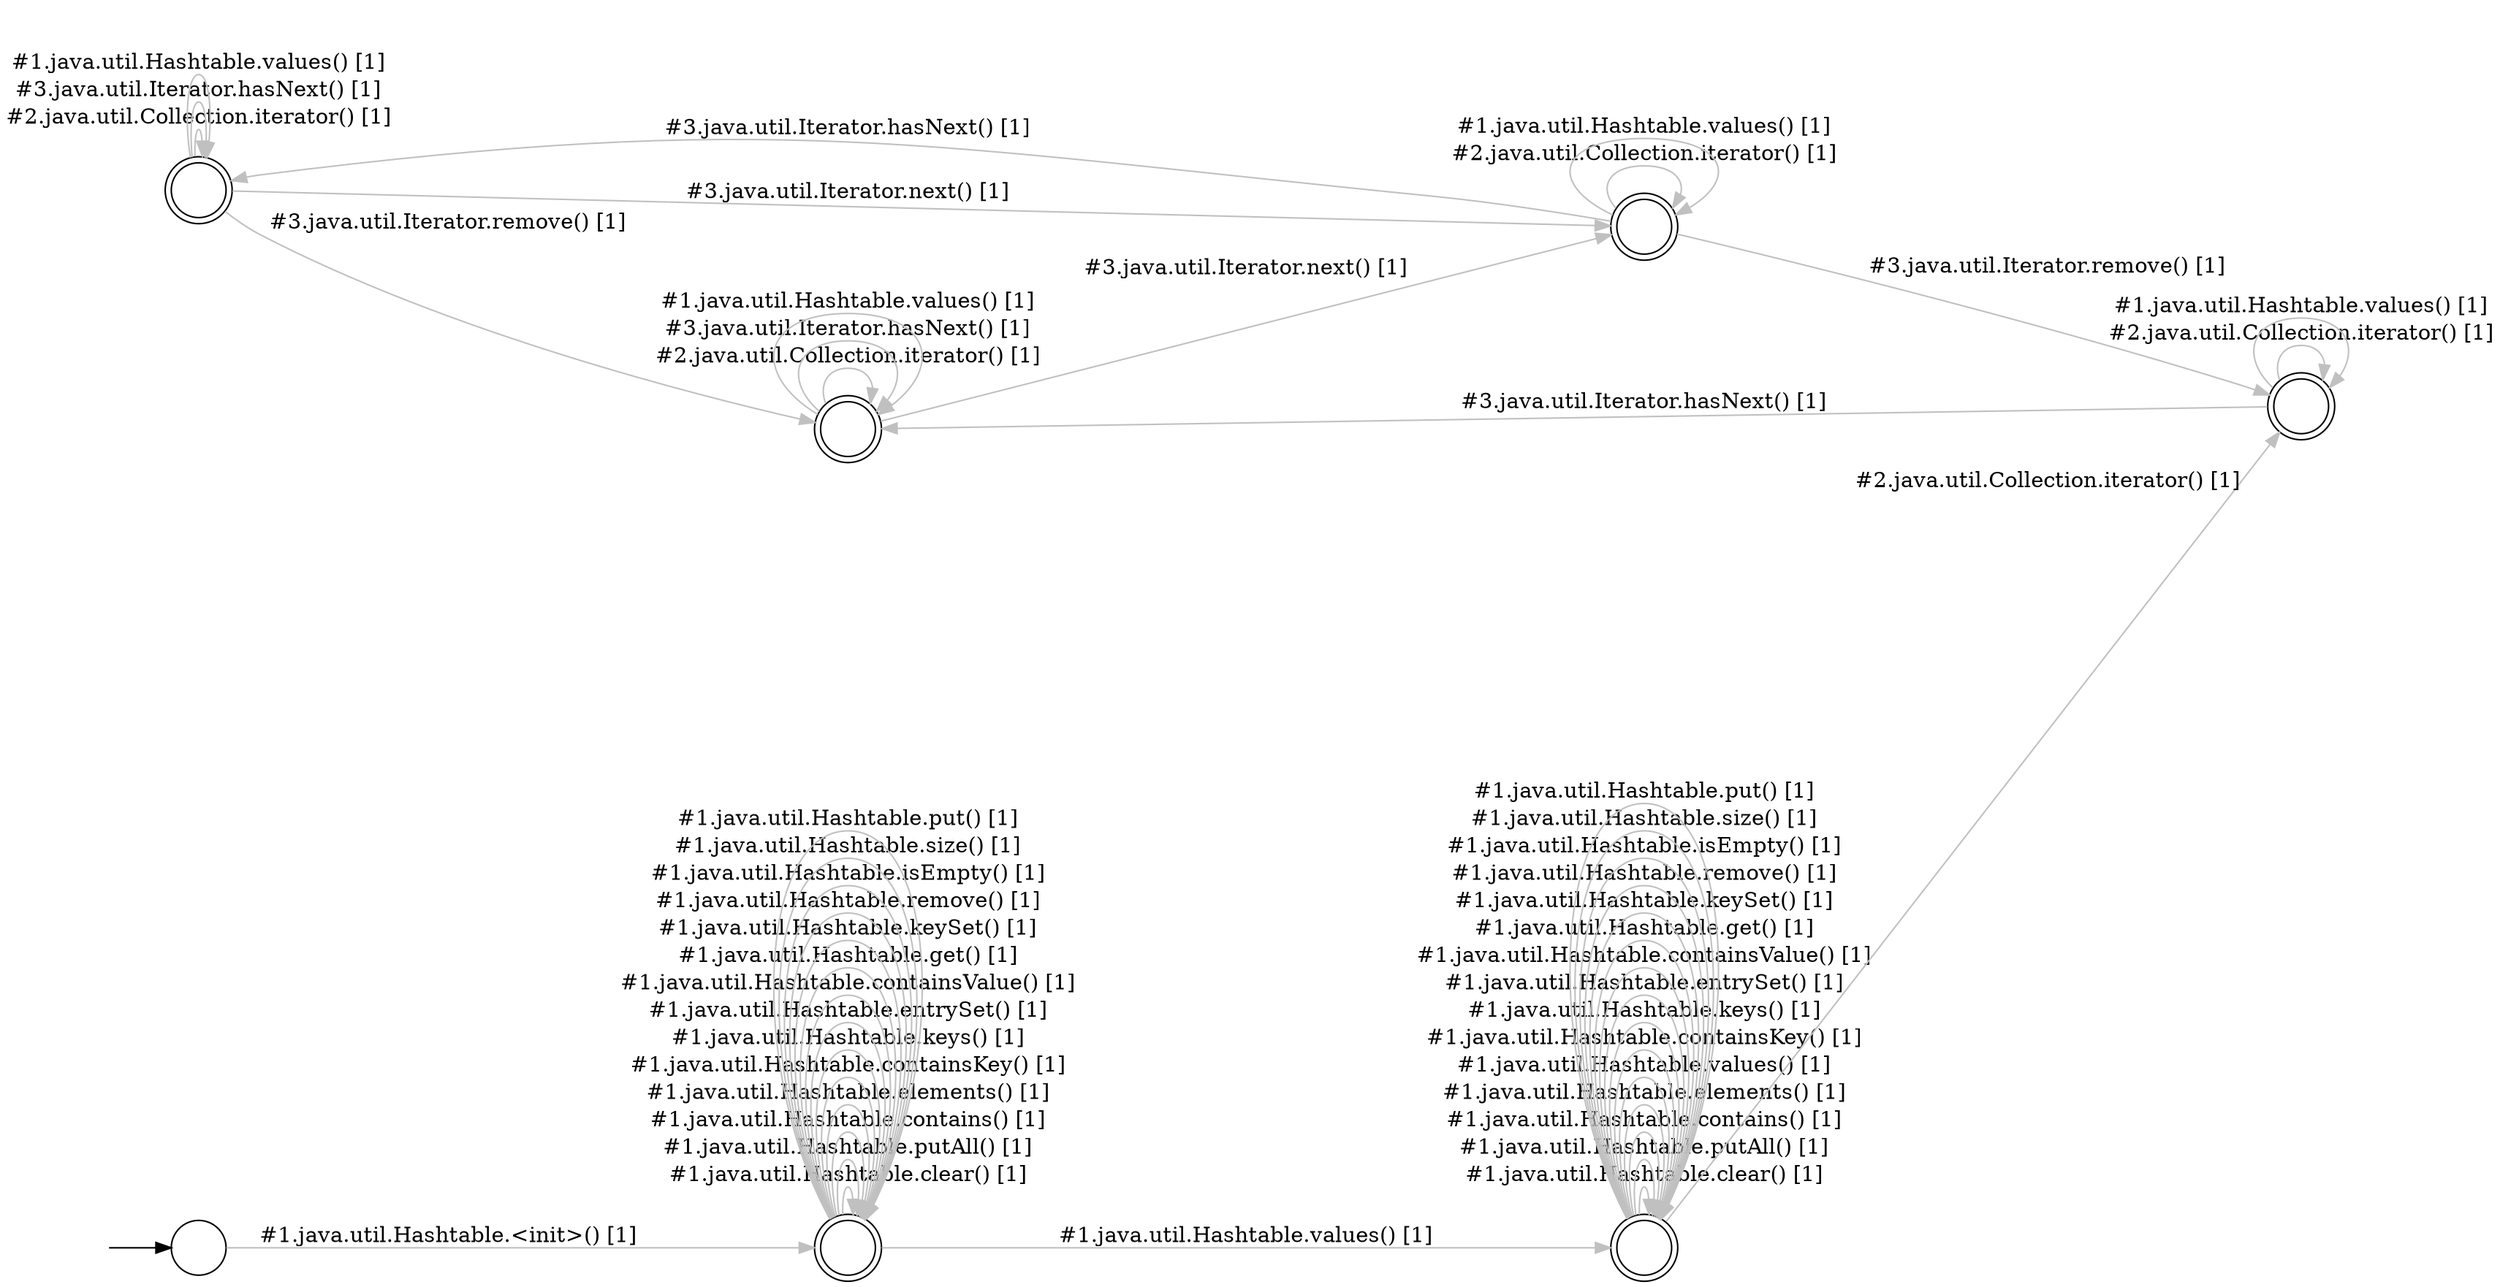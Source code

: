 digraph Automaton {
  rankdir = LR;
  0 [shape=doublecircle,label=""];
  0 -> 0 [label="#2.java.util.Collection.iterator() [1]",style="setlinewidth(1)",color=gray]
  0 -> 1 [label="#3.java.util.Iterator.remove() [1]",style="setlinewidth(1)",color=gray]
  0 -> 0 [label="#3.java.util.Iterator.hasNext() [1]",style="setlinewidth(1)",color=gray]
  0 -> 0 [label="#1.java.util.Hashtable.values() [1]",style="setlinewidth(1)",color=gray]
  0 -> 6 [label="#3.java.util.Iterator.next() [1]",style="setlinewidth(1)",color=gray]
  1 [shape=doublecircle,label=""];
  1 -> 1 [label="#2.java.util.Collection.iterator() [1]",style="setlinewidth(1)",color=gray]
  1 -> 1 [label="#3.java.util.Iterator.hasNext() [1]",style="setlinewidth(1)",color=gray]
  1 -> 1 [label="#1.java.util.Hashtable.values() [1]",style="setlinewidth(1)",color=gray]
  1 -> 6 [label="#3.java.util.Iterator.next() [1]",style="setlinewidth(1)",color=gray]
  2 [shape=doublecircle,label=""];
  2 -> 3 [label="#2.java.util.Collection.iterator() [1]",style="setlinewidth(1)",color=gray]
  2 -> 2 [label="#1.java.util.Hashtable.clear() [1]",style="setlinewidth(1)",color=gray]
  2 -> 2 [label="#1.java.util.Hashtable.putAll() [1]",style="setlinewidth(1)",color=gray]
  2 -> 2 [label="#1.java.util.Hashtable.contains() [1]",style="setlinewidth(1)",color=gray]
  2 -> 2 [label="#1.java.util.Hashtable.elements() [1]",style="setlinewidth(1)",color=gray]
  2 -> 2 [label="#1.java.util.Hashtable.values() [1]",style="setlinewidth(1)",color=gray]
  2 -> 2 [label="#1.java.util.Hashtable.containsKey() [1]",style="setlinewidth(1)",color=gray]
  2 -> 2 [label="#1.java.util.Hashtable.keys() [1]",style="setlinewidth(1)",color=gray]
  2 -> 2 [label="#1.java.util.Hashtable.entrySet() [1]",style="setlinewidth(1)",color=gray]
  2 -> 2 [label="#1.java.util.Hashtable.containsValue() [1]",style="setlinewidth(1)",color=gray]
  2 -> 2 [label="#1.java.util.Hashtable.get() [1]",style="setlinewidth(1)",color=gray]
  2 -> 2 [label="#1.java.util.Hashtable.keySet() [1]",style="setlinewidth(1)",color=gray]
  2 -> 2 [label="#1.java.util.Hashtable.remove() [1]",style="setlinewidth(1)",color=gray]
  2 -> 2 [label="#1.java.util.Hashtable.isEmpty() [1]",style="setlinewidth(1)",color=gray]
  2 -> 2 [label="#1.java.util.Hashtable.size() [1]",style="setlinewidth(1)",color=gray]
  2 -> 2 [label="#1.java.util.Hashtable.put() [1]",style="setlinewidth(1)",color=gray]
  3 [shape=doublecircle,label=""];
  3 -> 3 [label="#2.java.util.Collection.iterator() [1]",style="setlinewidth(1)",color=gray]
  3 -> 1 [label="#3.java.util.Iterator.hasNext() [1]",style="setlinewidth(1)",color=gray]
  3 -> 3 [label="#1.java.util.Hashtable.values() [1]",style="setlinewidth(1)",color=gray]
  4 [shape=circle,label=""];
  initial [shape=plaintext,label=""];
  initial -> 4
  4 -> 5 [label="#1.java.util.Hashtable.<init>() [1]",style="setlinewidth(1)",color=gray]
  5 [shape=doublecircle,label=""];
  5 -> 5 [label="#1.java.util.Hashtable.clear() [1]",style="setlinewidth(1)",color=gray]
  5 -> 5 [label="#1.java.util.Hashtable.putAll() [1]",style="setlinewidth(1)",color=gray]
  5 -> 5 [label="#1.java.util.Hashtable.contains() [1]",style="setlinewidth(1)",color=gray]
  5 -> 5 [label="#1.java.util.Hashtable.elements() [1]",style="setlinewidth(1)",color=gray]
  5 -> 2 [label="#1.java.util.Hashtable.values() [1]",style="setlinewidth(1)",color=gray]
  5 -> 5 [label="#1.java.util.Hashtable.containsKey() [1]",style="setlinewidth(1)",color=gray]
  5 -> 5 [label="#1.java.util.Hashtable.keys() [1]",style="setlinewidth(1)",color=gray]
  5 -> 5 [label="#1.java.util.Hashtable.entrySet() [1]",style="setlinewidth(1)",color=gray]
  5 -> 5 [label="#1.java.util.Hashtable.containsValue() [1]",style="setlinewidth(1)",color=gray]
  5 -> 5 [label="#1.java.util.Hashtable.get() [1]",style="setlinewidth(1)",color=gray]
  5 -> 5 [label="#1.java.util.Hashtable.keySet() [1]",style="setlinewidth(1)",color=gray]
  5 -> 5 [label="#1.java.util.Hashtable.remove() [1]",style="setlinewidth(1)",color=gray]
  5 -> 5 [label="#1.java.util.Hashtable.isEmpty() [1]",style="setlinewidth(1)",color=gray]
  5 -> 5 [label="#1.java.util.Hashtable.size() [1]",style="setlinewidth(1)",color=gray]
  5 -> 5 [label="#1.java.util.Hashtable.put() [1]",style="setlinewidth(1)",color=gray]
  6 [shape=doublecircle,label=""];
  6 -> 6 [label="#2.java.util.Collection.iterator() [1]",style="setlinewidth(1)",color=gray]
  6 -> 3 [label="#3.java.util.Iterator.remove() [1]",style="setlinewidth(1)",color=gray]
  6 -> 0 [label="#3.java.util.Iterator.hasNext() [1]",style="setlinewidth(1)",color=gray]
  6 -> 6 [label="#1.java.util.Hashtable.values() [1]",style="setlinewidth(1)",color=gray]
}
